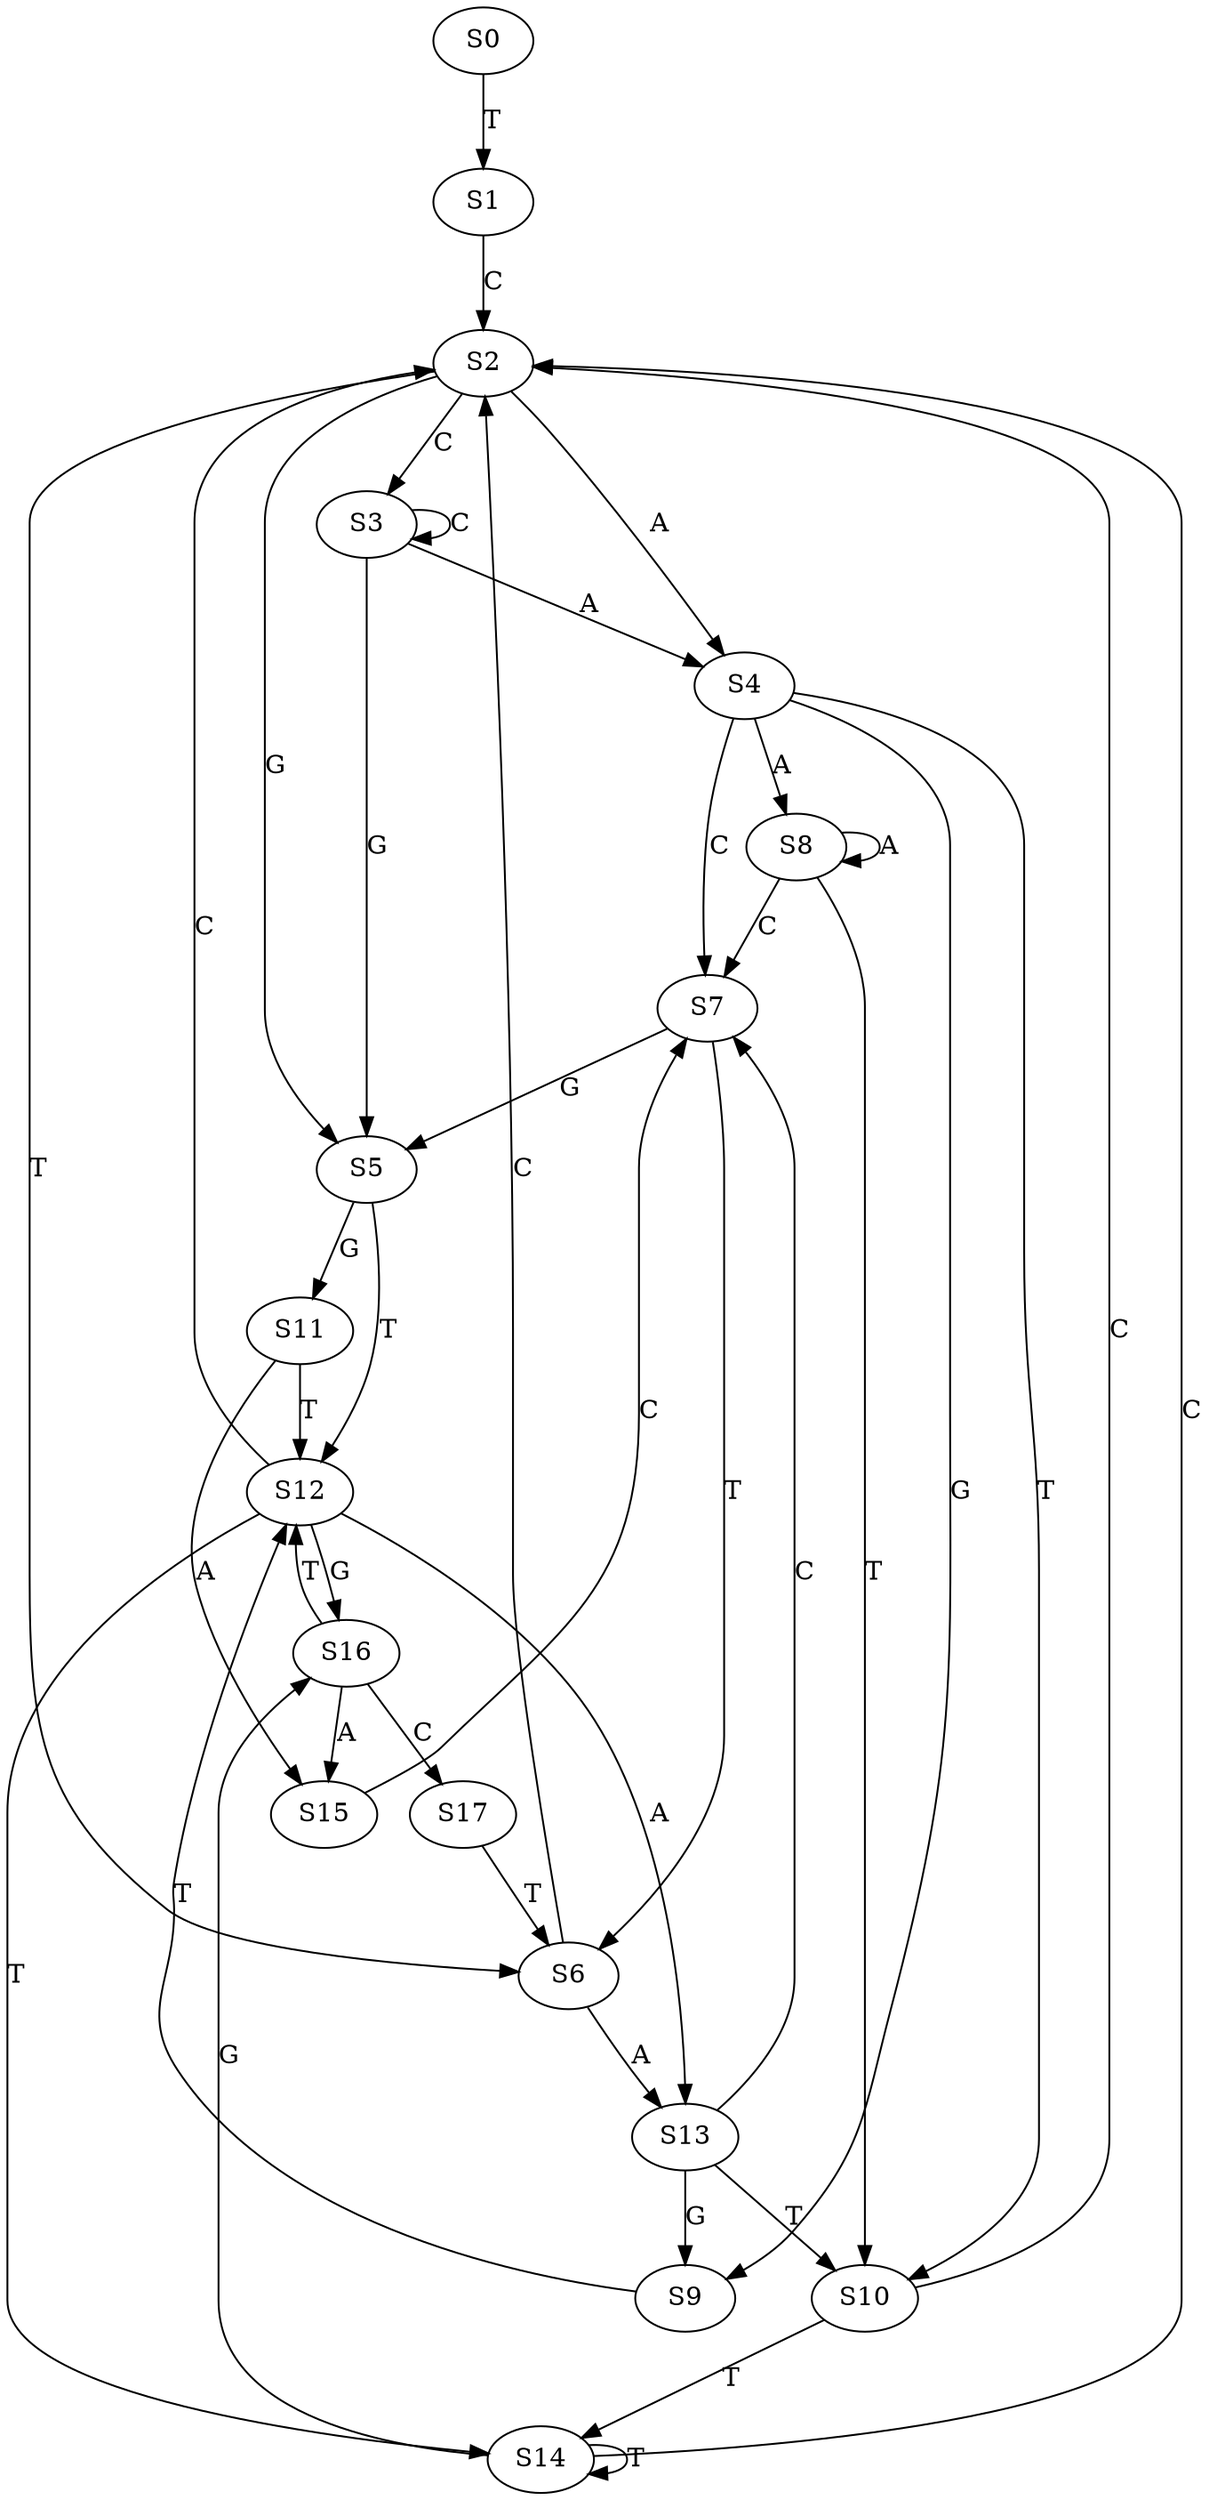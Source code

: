 strict digraph  {
	S0 -> S1 [ label = T ];
	S1 -> S2 [ label = C ];
	S2 -> S3 [ label = C ];
	S2 -> S4 [ label = A ];
	S2 -> S5 [ label = G ];
	S2 -> S6 [ label = T ];
	S3 -> S4 [ label = A ];
	S3 -> S5 [ label = G ];
	S3 -> S3 [ label = C ];
	S4 -> S7 [ label = C ];
	S4 -> S8 [ label = A ];
	S4 -> S9 [ label = G ];
	S4 -> S10 [ label = T ];
	S5 -> S11 [ label = G ];
	S5 -> S12 [ label = T ];
	S6 -> S2 [ label = C ];
	S6 -> S13 [ label = A ];
	S7 -> S5 [ label = G ];
	S7 -> S6 [ label = T ];
	S8 -> S10 [ label = T ];
	S8 -> S8 [ label = A ];
	S8 -> S7 [ label = C ];
	S9 -> S12 [ label = T ];
	S10 -> S14 [ label = T ];
	S10 -> S2 [ label = C ];
	S11 -> S12 [ label = T ];
	S11 -> S15 [ label = A ];
	S12 -> S13 [ label = A ];
	S12 -> S16 [ label = G ];
	S12 -> S14 [ label = T ];
	S12 -> S2 [ label = C ];
	S13 -> S9 [ label = G ];
	S13 -> S7 [ label = C ];
	S13 -> S10 [ label = T ];
	S14 -> S2 [ label = C ];
	S14 -> S16 [ label = G ];
	S14 -> S14 [ label = T ];
	S15 -> S7 [ label = C ];
	S16 -> S12 [ label = T ];
	S16 -> S17 [ label = C ];
	S16 -> S15 [ label = A ];
	S17 -> S6 [ label = T ];
}
